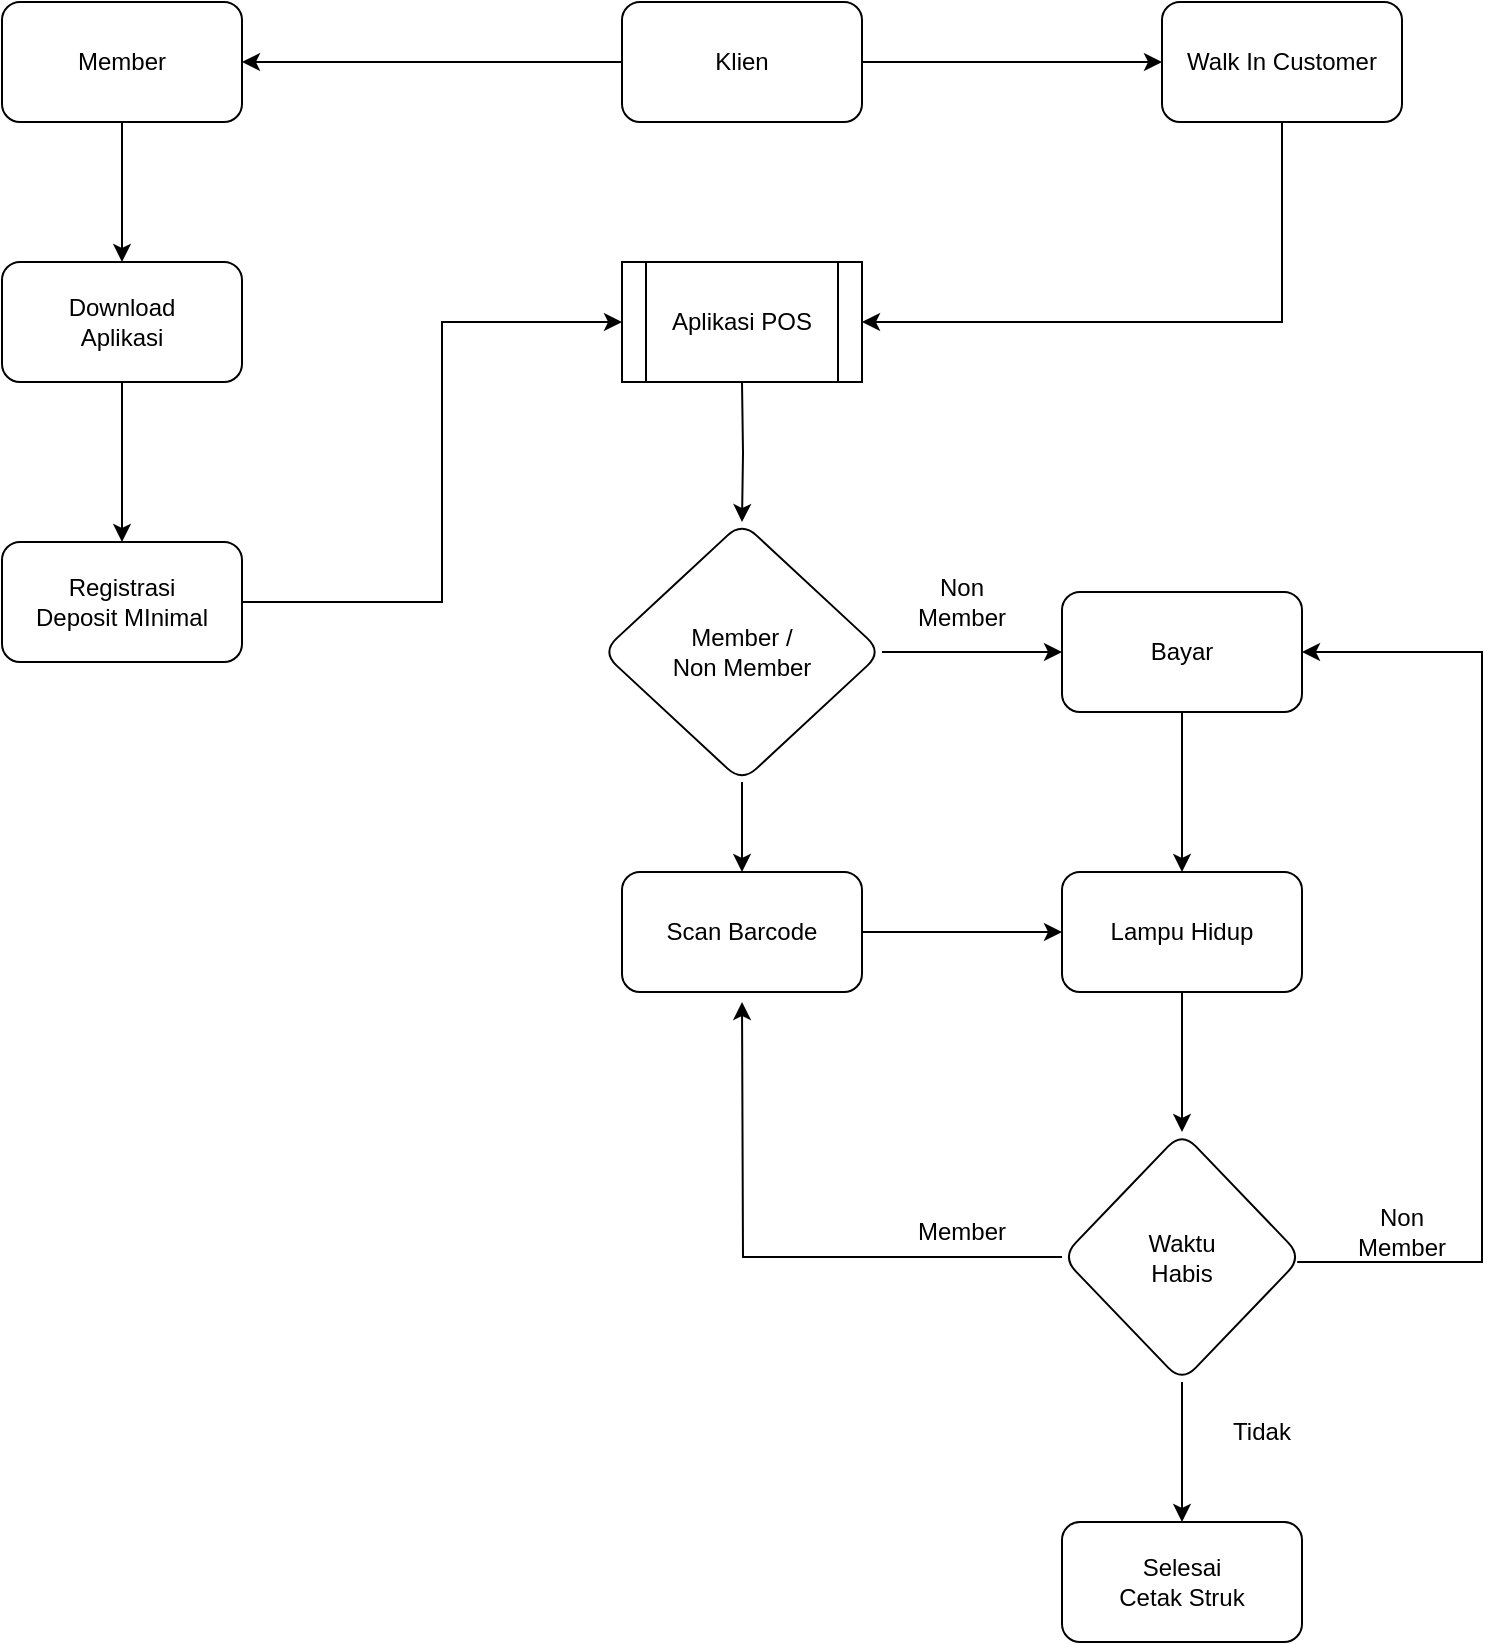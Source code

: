 <mxfile version="21.6.1" type="github">
  <diagram name="Page-1" id="74e2e168-ea6b-b213-b513-2b3c1d86103e">
    <mxGraphModel dx="934" dy="487" grid="1" gridSize="10" guides="1" tooltips="1" connect="1" arrows="1" fold="1" page="1" pageScale="1" pageWidth="1100" pageHeight="850" background="none" math="0" shadow="0">
      <root>
        <mxCell id="0" />
        <mxCell id="1" parent="0" />
        <mxCell id="zIbCqtiuz_F9VSP3WcJ4-26" value="" style="edgeStyle=orthogonalEdgeStyle;rounded=0;orthogonalLoop=1;jettySize=auto;html=1;" edge="1" parent="1" source="zIbCqtiuz_F9VSP3WcJ4-7" target="zIbCqtiuz_F9VSP3WcJ4-25">
          <mxGeometry relative="1" as="geometry" />
        </mxCell>
        <mxCell id="zIbCqtiuz_F9VSP3WcJ4-39" style="edgeStyle=orthogonalEdgeStyle;rounded=0;orthogonalLoop=1;jettySize=auto;html=1;exitX=1;exitY=0.5;exitDx=0;exitDy=0;entryX=0;entryY=0.5;entryDx=0;entryDy=0;" edge="1" parent="1" source="zIbCqtiuz_F9VSP3WcJ4-7" target="zIbCqtiuz_F9VSP3WcJ4-8">
          <mxGeometry relative="1" as="geometry" />
        </mxCell>
        <mxCell id="zIbCqtiuz_F9VSP3WcJ4-7" value="Klien" style="rounded=1;whiteSpace=wrap;html=1;" vertex="1" parent="1">
          <mxGeometry x="410" y="10" width="120" height="60" as="geometry" />
        </mxCell>
        <mxCell id="zIbCqtiuz_F9VSP3WcJ4-44" style="edgeStyle=orthogonalEdgeStyle;rounded=0;orthogonalLoop=1;jettySize=auto;html=1;entryX=1;entryY=0.5;entryDx=0;entryDy=0;" edge="1" parent="1" source="zIbCqtiuz_F9VSP3WcJ4-8">
          <mxGeometry relative="1" as="geometry">
            <mxPoint x="530.0" y="170.0" as="targetPoint" />
            <Array as="points">
              <mxPoint x="740" y="170" />
            </Array>
          </mxGeometry>
        </mxCell>
        <mxCell id="zIbCqtiuz_F9VSP3WcJ4-8" value="Walk In Customer" style="rounded=1;whiteSpace=wrap;html=1;" vertex="1" parent="1">
          <mxGeometry x="680" y="10" width="120" height="60" as="geometry" />
        </mxCell>
        <mxCell id="zIbCqtiuz_F9VSP3WcJ4-28" value="" style="edgeStyle=orthogonalEdgeStyle;rounded=0;orthogonalLoop=1;jettySize=auto;html=1;" edge="1" parent="1" source="zIbCqtiuz_F9VSP3WcJ4-25" target="zIbCqtiuz_F9VSP3WcJ4-27">
          <mxGeometry relative="1" as="geometry" />
        </mxCell>
        <mxCell id="zIbCqtiuz_F9VSP3WcJ4-25" value="Member" style="whiteSpace=wrap;html=1;rounded=1;" vertex="1" parent="1">
          <mxGeometry x="100" y="10" width="120" height="60" as="geometry" />
        </mxCell>
        <mxCell id="zIbCqtiuz_F9VSP3WcJ4-30" value="" style="edgeStyle=orthogonalEdgeStyle;rounded=0;orthogonalLoop=1;jettySize=auto;html=1;" edge="1" parent="1" source="zIbCqtiuz_F9VSP3WcJ4-27" target="zIbCqtiuz_F9VSP3WcJ4-29">
          <mxGeometry relative="1" as="geometry" />
        </mxCell>
        <mxCell id="zIbCqtiuz_F9VSP3WcJ4-27" value="&lt;div&gt;Download &lt;br&gt;&lt;/div&gt;&lt;div&gt;Aplikasi&lt;br&gt;&lt;/div&gt;" style="whiteSpace=wrap;html=1;rounded=1;" vertex="1" parent="1">
          <mxGeometry x="100" y="140" width="120" height="60" as="geometry" />
        </mxCell>
        <mxCell id="zIbCqtiuz_F9VSP3WcJ4-45" style="edgeStyle=orthogonalEdgeStyle;rounded=0;orthogonalLoop=1;jettySize=auto;html=1;exitX=1;exitY=0.5;exitDx=0;exitDy=0;entryX=0;entryY=0.5;entryDx=0;entryDy=0;" edge="1" parent="1" source="zIbCqtiuz_F9VSP3WcJ4-29">
          <mxGeometry relative="1" as="geometry">
            <mxPoint x="410.0" y="170.0" as="targetPoint" />
            <Array as="points">
              <mxPoint x="320" y="310" />
              <mxPoint x="320" y="170" />
            </Array>
          </mxGeometry>
        </mxCell>
        <mxCell id="zIbCqtiuz_F9VSP3WcJ4-29" value="&lt;div&gt;Registrasi&lt;/div&gt;&lt;div&gt;Deposit MInimal&lt;br&gt;&lt;/div&gt;" style="whiteSpace=wrap;html=1;rounded=1;" vertex="1" parent="1">
          <mxGeometry x="100" y="280" width="120" height="60" as="geometry" />
        </mxCell>
        <mxCell id="zIbCqtiuz_F9VSP3WcJ4-47" value="" style="edgeStyle=orthogonalEdgeStyle;rounded=0;orthogonalLoop=1;jettySize=auto;html=1;" edge="1" parent="1" target="zIbCqtiuz_F9VSP3WcJ4-46">
          <mxGeometry relative="1" as="geometry">
            <mxPoint x="470.0" y="200.0" as="sourcePoint" />
          </mxGeometry>
        </mxCell>
        <mxCell id="zIbCqtiuz_F9VSP3WcJ4-49" value="" style="edgeStyle=orthogonalEdgeStyle;rounded=0;orthogonalLoop=1;jettySize=auto;html=1;" edge="1" parent="1" source="zIbCqtiuz_F9VSP3WcJ4-46" target="zIbCqtiuz_F9VSP3WcJ4-48">
          <mxGeometry relative="1" as="geometry" />
        </mxCell>
        <mxCell id="zIbCqtiuz_F9VSP3WcJ4-60" value="" style="edgeStyle=orthogonalEdgeStyle;rounded=0;orthogonalLoop=1;jettySize=auto;html=1;" edge="1" parent="1" source="zIbCqtiuz_F9VSP3WcJ4-46" target="zIbCqtiuz_F9VSP3WcJ4-59">
          <mxGeometry relative="1" as="geometry" />
        </mxCell>
        <mxCell id="zIbCqtiuz_F9VSP3WcJ4-46" value="&lt;div&gt;Member /&lt;/div&gt;&lt;div&gt;Non Member&lt;br&gt;&lt;/div&gt;" style="rhombus;whiteSpace=wrap;html=1;rounded=1;" vertex="1" parent="1">
          <mxGeometry x="400" y="270" width="140" height="130" as="geometry" />
        </mxCell>
        <mxCell id="zIbCqtiuz_F9VSP3WcJ4-53" value="" style="edgeStyle=orthogonalEdgeStyle;rounded=0;orthogonalLoop=1;jettySize=auto;html=1;" edge="1" parent="1" source="zIbCqtiuz_F9VSP3WcJ4-48" target="zIbCqtiuz_F9VSP3WcJ4-52">
          <mxGeometry relative="1" as="geometry" />
        </mxCell>
        <mxCell id="zIbCqtiuz_F9VSP3WcJ4-48" value="Bayar" style="whiteSpace=wrap;html=1;rounded=1;" vertex="1" parent="1">
          <mxGeometry x="630" y="305" width="120" height="60" as="geometry" />
        </mxCell>
        <mxCell id="zIbCqtiuz_F9VSP3WcJ4-50" value="Non Member" style="text;html=1;strokeColor=none;fillColor=none;align=center;verticalAlign=middle;whiteSpace=wrap;rounded=0;" vertex="1" parent="1">
          <mxGeometry x="550" y="295" width="60" height="30" as="geometry" />
        </mxCell>
        <mxCell id="zIbCqtiuz_F9VSP3WcJ4-55" value="" style="edgeStyle=orthogonalEdgeStyle;rounded=0;orthogonalLoop=1;jettySize=auto;html=1;" edge="1" parent="1" source="zIbCqtiuz_F9VSP3WcJ4-52" target="zIbCqtiuz_F9VSP3WcJ4-54">
          <mxGeometry relative="1" as="geometry" />
        </mxCell>
        <mxCell id="zIbCqtiuz_F9VSP3WcJ4-52" value="Lampu Hidup" style="whiteSpace=wrap;html=1;rounded=1;" vertex="1" parent="1">
          <mxGeometry x="630" y="445" width="120" height="60" as="geometry" />
        </mxCell>
        <mxCell id="zIbCqtiuz_F9VSP3WcJ4-56" style="edgeStyle=orthogonalEdgeStyle;rounded=0;orthogonalLoop=1;jettySize=auto;html=1;entryX=1;entryY=0.5;entryDx=0;entryDy=0;" edge="1" parent="1" source="zIbCqtiuz_F9VSP3WcJ4-54" target="zIbCqtiuz_F9VSP3WcJ4-48">
          <mxGeometry relative="1" as="geometry">
            <Array as="points">
              <mxPoint x="840" y="640" />
              <mxPoint x="840" y="335" />
            </Array>
          </mxGeometry>
        </mxCell>
        <mxCell id="zIbCqtiuz_F9VSP3WcJ4-58" value="" style="edgeStyle=orthogonalEdgeStyle;rounded=0;orthogonalLoop=1;jettySize=auto;html=1;" edge="1" parent="1" source="zIbCqtiuz_F9VSP3WcJ4-54" target="zIbCqtiuz_F9VSP3WcJ4-57">
          <mxGeometry relative="1" as="geometry" />
        </mxCell>
        <mxCell id="zIbCqtiuz_F9VSP3WcJ4-63" style="edgeStyle=orthogonalEdgeStyle;rounded=0;orthogonalLoop=1;jettySize=auto;html=1;" edge="1" parent="1" source="zIbCqtiuz_F9VSP3WcJ4-54">
          <mxGeometry relative="1" as="geometry">
            <mxPoint x="470.0" y="510" as="targetPoint" />
          </mxGeometry>
        </mxCell>
        <mxCell id="zIbCqtiuz_F9VSP3WcJ4-54" value="&lt;div&gt;Waktu&lt;/div&gt;&lt;div&gt;Habis&lt;br&gt;&lt;/div&gt;" style="rhombus;whiteSpace=wrap;html=1;rounded=1;" vertex="1" parent="1">
          <mxGeometry x="630" y="575" width="120" height="125" as="geometry" />
        </mxCell>
        <mxCell id="zIbCqtiuz_F9VSP3WcJ4-57" value="&lt;div&gt;Selesai &lt;br&gt;&lt;/div&gt;&lt;div&gt;Cetak Struk&lt;br&gt;&lt;/div&gt;" style="whiteSpace=wrap;html=1;rounded=1;" vertex="1" parent="1">
          <mxGeometry x="630" y="770" width="120" height="60" as="geometry" />
        </mxCell>
        <mxCell id="zIbCqtiuz_F9VSP3WcJ4-61" style="edgeStyle=orthogonalEdgeStyle;rounded=0;orthogonalLoop=1;jettySize=auto;html=1;entryX=0;entryY=0.5;entryDx=0;entryDy=0;" edge="1" parent="1" source="zIbCqtiuz_F9VSP3WcJ4-59" target="zIbCqtiuz_F9VSP3WcJ4-52">
          <mxGeometry relative="1" as="geometry" />
        </mxCell>
        <mxCell id="zIbCqtiuz_F9VSP3WcJ4-59" value="Scan Barcode" style="whiteSpace=wrap;html=1;rounded=1;" vertex="1" parent="1">
          <mxGeometry x="410" y="445" width="120" height="60" as="geometry" />
        </mxCell>
        <mxCell id="zIbCqtiuz_F9VSP3WcJ4-64" value="Member" style="text;html=1;strokeColor=none;fillColor=none;align=center;verticalAlign=middle;whiteSpace=wrap;rounded=0;" vertex="1" parent="1">
          <mxGeometry x="550" y="610" width="60" height="30" as="geometry" />
        </mxCell>
        <mxCell id="zIbCqtiuz_F9VSP3WcJ4-65" value="Non Member" style="text;html=1;strokeColor=none;fillColor=none;align=center;verticalAlign=middle;whiteSpace=wrap;rounded=0;" vertex="1" parent="1">
          <mxGeometry x="770" y="610" width="60" height="30" as="geometry" />
        </mxCell>
        <mxCell id="zIbCqtiuz_F9VSP3WcJ4-66" value="Tidak" style="text;html=1;strokeColor=none;fillColor=none;align=center;verticalAlign=middle;whiteSpace=wrap;rounded=0;" vertex="1" parent="1">
          <mxGeometry x="700" y="710" width="60" height="30" as="geometry" />
        </mxCell>
        <mxCell id="zIbCqtiuz_F9VSP3WcJ4-67" value="Aplikasi POS" style="shape=process;whiteSpace=wrap;html=1;backgroundOutline=1;" vertex="1" parent="1">
          <mxGeometry x="410" y="140" width="120" height="60" as="geometry" />
        </mxCell>
      </root>
    </mxGraphModel>
  </diagram>
</mxfile>
